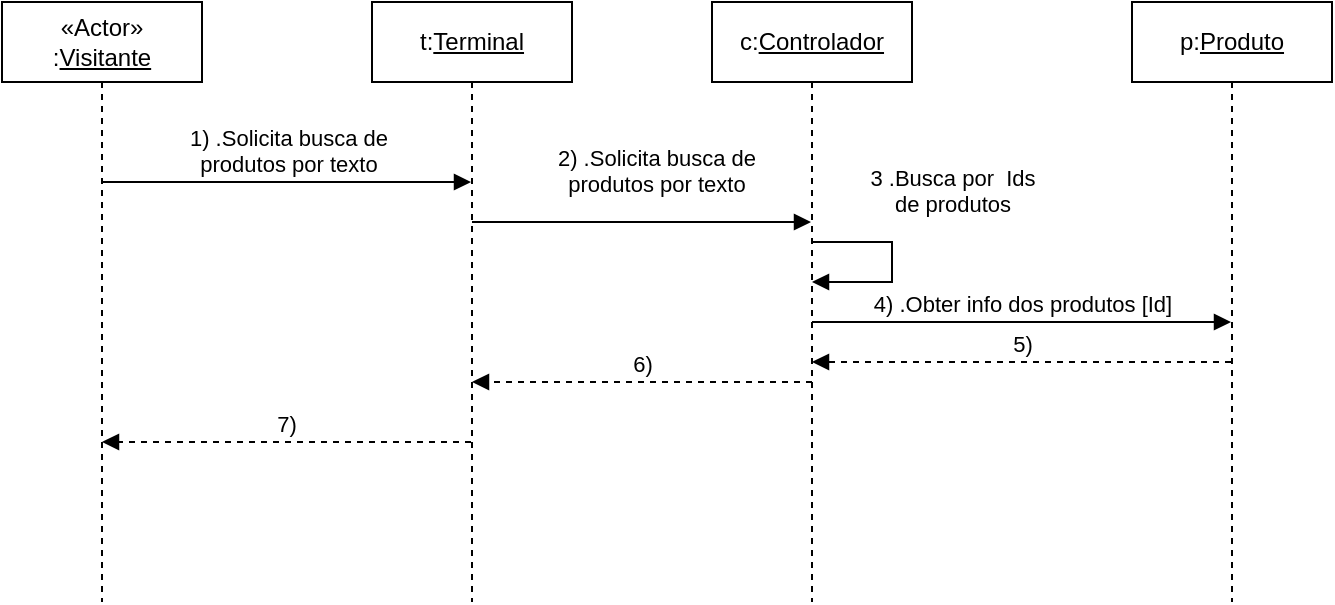 <mxfile version="20.0.3" type="github">
  <diagram id="RNuVjv1UGwWneKCWqOlv" name="Page-1">
    <mxGraphModel dx="1021" dy="566" grid="1" gridSize="10" guides="1" tooltips="1" connect="1" arrows="1" fold="1" page="1" pageScale="1" pageWidth="1169" pageHeight="827" math="0" shadow="0">
      <root>
        <mxCell id="0" />
        <mxCell id="1" parent="0" />
        <mxCell id="tq1PRE8xOoudW28A7V2g-1" value="&lt;div&gt;«Actor»&lt;/div&gt;:&lt;u&gt;Visitante&lt;/u&gt;" style="shape=umlLifeline;perimeter=lifelinePerimeter;whiteSpace=wrap;html=1;container=1;collapsible=0;recursiveResize=0;outlineConnect=0;" vertex="1" parent="1">
          <mxGeometry x="110" y="60" width="100" height="300" as="geometry" />
        </mxCell>
        <mxCell id="tq1PRE8xOoudW28A7V2g-2" value="t:&lt;u&gt;Terminal&lt;/u&gt;" style="shape=umlLifeline;perimeter=lifelinePerimeter;whiteSpace=wrap;html=1;container=1;collapsible=0;recursiveResize=0;outlineConnect=0;" vertex="1" parent="1">
          <mxGeometry x="295" y="60" width="100" height="300" as="geometry" />
        </mxCell>
        <mxCell id="tq1PRE8xOoudW28A7V2g-3" value="c:&lt;u&gt;Controlador&lt;/u&gt;" style="shape=umlLifeline;perimeter=lifelinePerimeter;whiteSpace=wrap;html=1;container=1;collapsible=0;recursiveResize=0;outlineConnect=0;" vertex="1" parent="1">
          <mxGeometry x="465" y="60" width="100" height="300" as="geometry" />
        </mxCell>
        <mxCell id="tq1PRE8xOoudW28A7V2g-4" value="p:&lt;u&gt;Produto&lt;/u&gt;" style="shape=umlLifeline;perimeter=lifelinePerimeter;whiteSpace=wrap;html=1;container=1;collapsible=0;recursiveResize=0;outlineConnect=0;" vertex="1" parent="1">
          <mxGeometry x="675" y="60" width="100" height="300" as="geometry" />
        </mxCell>
        <mxCell id="tq1PRE8xOoudW28A7V2g-5" value="&lt;div&gt;1) .Solicita busca de&lt;/div&gt;&lt;div&gt;produtos por texto&lt;/div&gt;" style="html=1;verticalAlign=bottom;endArrow=block;rounded=0;" edge="1" parent="1" source="tq1PRE8xOoudW28A7V2g-1" target="tq1PRE8xOoudW28A7V2g-2">
          <mxGeometry width="80" relative="1" as="geometry">
            <mxPoint x="385" y="90" as="sourcePoint" />
            <mxPoint x="465" y="90" as="targetPoint" />
            <Array as="points">
              <mxPoint x="255" y="150" />
            </Array>
          </mxGeometry>
        </mxCell>
        <mxCell id="tq1PRE8xOoudW28A7V2g-6" value="&lt;div&gt;3 .Busca por&amp;nbsp; Ids&lt;/div&gt;&lt;div&gt;de produtos &lt;/div&gt;" style="html=1;verticalAlign=bottom;endArrow=block;rounded=0;" edge="1" parent="1" source="tq1PRE8xOoudW28A7V2g-3" target="tq1PRE8xOoudW28A7V2g-3">
          <mxGeometry x="-0.198" y="32" width="80" relative="1" as="geometry">
            <mxPoint x="385" y="90" as="sourcePoint" />
            <mxPoint x="465" y="90" as="targetPoint" />
            <Array as="points">
              <mxPoint x="555" y="180" />
              <mxPoint x="555" y="200" />
            </Array>
            <mxPoint x="-2" y="-10" as="offset" />
          </mxGeometry>
        </mxCell>
        <mxCell id="tq1PRE8xOoudW28A7V2g-7" value="&lt;div&gt;2) .Solicita busca de&lt;/div&gt;&lt;div&gt;produtos por texto&lt;/div&gt;" style="html=1;verticalAlign=bottom;endArrow=block;rounded=0;" edge="1" parent="1" source="tq1PRE8xOoudW28A7V2g-2" target="tq1PRE8xOoudW28A7V2g-3">
          <mxGeometry x="0.065" y="10" width="80" relative="1" as="geometry">
            <mxPoint x="385" y="180" as="sourcePoint" />
            <mxPoint x="465" y="180" as="targetPoint" />
            <Array as="points">
              <mxPoint x="375" y="170" />
            </Array>
            <mxPoint x="1" as="offset" />
          </mxGeometry>
        </mxCell>
        <mxCell id="tq1PRE8xOoudW28A7V2g-8" value="4) .Obter info dos produtos [Id]" style="html=1;verticalAlign=bottom;endArrow=block;rounded=0;" edge="1" parent="1" source="tq1PRE8xOoudW28A7V2g-3" target="tq1PRE8xOoudW28A7V2g-4">
          <mxGeometry width="80" relative="1" as="geometry">
            <mxPoint x="365" y="120" as="sourcePoint" />
            <mxPoint x="445" y="120" as="targetPoint" />
            <Array as="points">
              <mxPoint x="625" y="220" />
            </Array>
          </mxGeometry>
        </mxCell>
        <mxCell id="tq1PRE8xOoudW28A7V2g-9" value="5) " style="html=1;verticalAlign=bottom;endArrow=block;rounded=0;dashed=1;" edge="1" parent="1" source="tq1PRE8xOoudW28A7V2g-4" target="tq1PRE8xOoudW28A7V2g-3">
          <mxGeometry width="80" relative="1" as="geometry">
            <mxPoint x="655" y="270" as="sourcePoint" />
            <mxPoint x="445" y="150" as="targetPoint" />
            <Array as="points">
              <mxPoint x="535" y="240" />
            </Array>
          </mxGeometry>
        </mxCell>
        <mxCell id="tq1PRE8xOoudW28A7V2g-10" value="6) " style="html=1;verticalAlign=bottom;endArrow=block;rounded=0;dashed=1;" edge="1" parent="1" target="tq1PRE8xOoudW28A7V2g-2">
          <mxGeometry width="80" relative="1" as="geometry">
            <mxPoint x="515" y="250" as="sourcePoint" />
            <mxPoint x="524.324" y="250" as="targetPoint" />
            <Array as="points">
              <mxPoint x="475" y="250" />
            </Array>
          </mxGeometry>
        </mxCell>
        <mxCell id="tq1PRE8xOoudW28A7V2g-12" value="7)" style="html=1;verticalAlign=bottom;endArrow=block;rounded=0;dashed=1;" edge="1" parent="1" source="tq1PRE8xOoudW28A7V2g-2" target="tq1PRE8xOoudW28A7V2g-1">
          <mxGeometry width="80" relative="1" as="geometry">
            <mxPoint x="525.0" y="260" as="sourcePoint" />
            <mxPoint x="354.071" y="260" as="targetPoint" />
            <Array as="points">
              <mxPoint x="235" y="280" />
            </Array>
          </mxGeometry>
        </mxCell>
      </root>
    </mxGraphModel>
  </diagram>
</mxfile>
